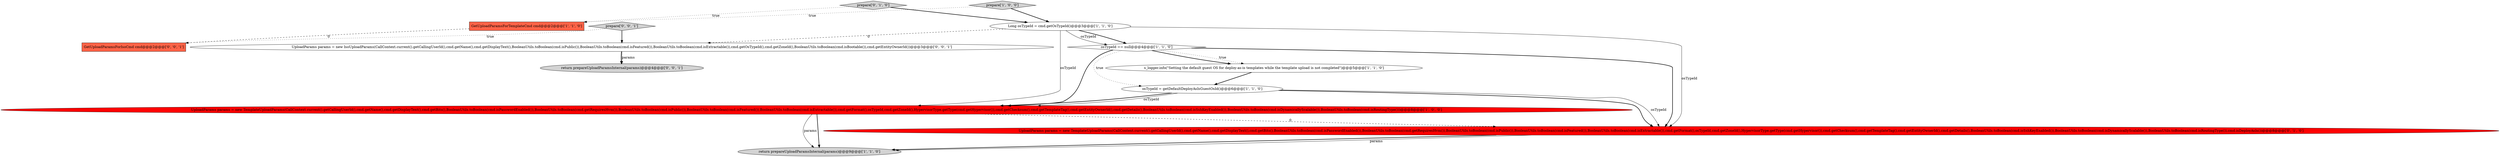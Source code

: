 digraph {
2 [style = filled, label = "osTypeId == null@@@4@@@['1', '1', '0']", fillcolor = white, shape = diamond image = "AAA0AAABBB1BBB"];
9 [style = filled, label = "prepare['0', '1', '0']", fillcolor = lightgray, shape = diamond image = "AAA0AAABBB2BBB"];
4 [style = filled, label = "Long osTypeId = cmd.getOsTypeId()@@@3@@@['1', '1', '0']", fillcolor = white, shape = ellipse image = "AAA0AAABBB1BBB"];
0 [style = filled, label = "return prepareUploadParamsInternal(params)@@@9@@@['1', '1', '0']", fillcolor = lightgray, shape = ellipse image = "AAA0AAABBB1BBB"];
8 [style = filled, label = "UploadParams params = new TemplateUploadParams(CallContext.current().getCallingUserId(),cmd.getName(),cmd.getDisplayText(),cmd.getBits(),BooleanUtils.toBoolean(cmd.isPasswordEnabled()),BooleanUtils.toBoolean(cmd.getRequiresHvm()),BooleanUtils.toBoolean(cmd.isPublic()),BooleanUtils.toBoolean(cmd.isFeatured()),BooleanUtils.toBoolean(cmd.isExtractable()),cmd.getFormat(),osTypeId,cmd.getZoneId(),HypervisorType.getType(cmd.getHypervisor()),cmd.getChecksum(),cmd.getTemplateTag(),cmd.getEntityOwnerId(),cmd.getDetails(),BooleanUtils.toBoolean(cmd.isSshKeyEnabled()),BooleanUtils.toBoolean(cmd.isDynamicallyScalable()),BooleanUtils.toBoolean(cmd.isRoutingType()),cmd.isDeployAsIs())@@@8@@@['0', '1', '0']", fillcolor = red, shape = ellipse image = "AAA1AAABBB2BBB"];
6 [style = filled, label = "UploadParams params = new TemplateUploadParams(CallContext.current().getCallingUserId(),cmd.getName(),cmd.getDisplayText(),cmd.getBits(),BooleanUtils.toBoolean(cmd.isPasswordEnabled()),BooleanUtils.toBoolean(cmd.getRequiresHvm()),BooleanUtils.toBoolean(cmd.isPublic()),BooleanUtils.toBoolean(cmd.isFeatured()),BooleanUtils.toBoolean(cmd.isExtractable()),cmd.getFormat(),osTypeId,cmd.getZoneId(),HypervisorType.getType(cmd.getHypervisor()),cmd.getChecksum(),cmd.getTemplateTag(),cmd.getEntityOwnerId(),cmd.getDetails(),BooleanUtils.toBoolean(cmd.isSshKeyEnabled()),BooleanUtils.toBoolean(cmd.isDynamicallyScalable()),BooleanUtils.toBoolean(cmd.isRoutingType()))@@@8@@@['1', '0', '0']", fillcolor = red, shape = ellipse image = "AAA1AAABBB1BBB"];
12 [style = filled, label = "return prepareUploadParamsInternal(params)@@@4@@@['0', '0', '1']", fillcolor = lightgray, shape = ellipse image = "AAA0AAABBB3BBB"];
11 [style = filled, label = "UploadParams params = new IsoUploadParams(CallContext.current().getCallingUserId(),cmd.getName(),cmd.getDisplayText(),BooleanUtils.toBoolean(cmd.isPublic()),BooleanUtils.toBoolean(cmd.isFeatured()),BooleanUtils.toBoolean(cmd.isExtractable()),cmd.getOsTypeId(),cmd.getZoneId(),BooleanUtils.toBoolean(cmd.isBootable()),cmd.getEntityOwnerId())@@@3@@@['0', '0', '1']", fillcolor = white, shape = ellipse image = "AAA0AAABBB3BBB"];
7 [style = filled, label = "prepare['1', '0', '0']", fillcolor = lightgray, shape = diamond image = "AAA0AAABBB1BBB"];
10 [style = filled, label = "GetUploadParamsForIsoCmd cmd@@@2@@@['0', '0', '1']", fillcolor = tomato, shape = box image = "AAA0AAABBB3BBB"];
13 [style = filled, label = "prepare['0', '0', '1']", fillcolor = lightgray, shape = diamond image = "AAA0AAABBB3BBB"];
3 [style = filled, label = "GetUploadParamsForTemplateCmd cmd@@@2@@@['1', '1', '0']", fillcolor = tomato, shape = box image = "AAA0AAABBB1BBB"];
5 [style = filled, label = "s_logger.info(\"Setting the default guest OS for deploy-as-is templates while the template upload is not completed\")@@@5@@@['1', '1', '0']", fillcolor = white, shape = ellipse image = "AAA0AAABBB1BBB"];
1 [style = filled, label = "osTypeId = getDefaultDeployAsIsGuestOsId()@@@6@@@['1', '1', '0']", fillcolor = white, shape = ellipse image = "AAA0AAABBB1BBB"];
6->8 [style = dashed, label="0"];
1->8 [style = bold, label=""];
4->8 [style = solid, label="osTypeId"];
2->6 [style = bold, label=""];
11->12 [style = solid, label="params"];
9->4 [style = bold, label=""];
11->12 [style = bold, label=""];
6->0 [style = bold, label=""];
4->2 [style = bold, label=""];
7->4 [style = bold, label=""];
13->10 [style = dotted, label="true"];
13->11 [style = bold, label=""];
8->0 [style = bold, label=""];
5->1 [style = bold, label=""];
1->6 [style = bold, label=""];
4->2 [style = solid, label="osTypeId"];
7->3 [style = dotted, label="true"];
2->1 [style = dotted, label="true"];
1->8 [style = solid, label="osTypeId"];
8->0 [style = solid, label="params"];
4->6 [style = solid, label="osTypeId"];
3->10 [style = dashed, label="0"];
4->11 [style = dashed, label="0"];
1->6 [style = solid, label="osTypeId"];
2->5 [style = dotted, label="true"];
6->0 [style = solid, label="params"];
9->3 [style = dotted, label="true"];
2->8 [style = bold, label=""];
2->5 [style = bold, label=""];
}
